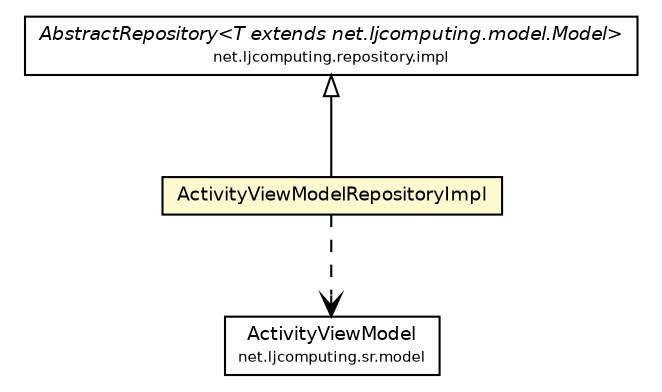 #!/usr/local/bin/dot
#
# Class diagram 
# Generated by UMLGraph version R5_6 (http://www.umlgraph.org/)
#

digraph G {
	edge [fontname="Helvetica",fontsize=10,labelfontname="Helvetica",labelfontsize=10];
	node [fontname="Helvetica",fontsize=10,shape=plaintext];
	nodesep=0.25;
	ranksep=0.5;
	// net.ljcomputing.sr.repository.impl.ActivityViewModelRepositoryImpl
	c62 [label=<<table title="net.ljcomputing.sr.repository.impl.ActivityViewModelRepositoryImpl" border="0" cellborder="1" cellspacing="0" cellpadding="2" port="p" bgcolor="lemonChiffon" href="./ActivityViewModelRepositoryImpl.html">
		<tr><td><table border="0" cellspacing="0" cellpadding="1">
<tr><td align="center" balign="center"> ActivityViewModelRepositoryImpl </td></tr>
		</table></td></tr>
		</table>>, URL="./ActivityViewModelRepositoryImpl.html", fontname="Helvetica", fontcolor="black", fontsize=9.0];
	//net.ljcomputing.sr.repository.impl.ActivityViewModelRepositoryImpl extends net.ljcomputing.repository.impl.AbstractRepository<net.ljcomputing.sr.model.ActivityViewModel>
	c66:p -> c62:p [dir=back,arrowtail=empty];
	// net.ljcomputing.sr.repository.impl.ActivityViewModelRepositoryImpl DEPEND net.ljcomputing.sr.model.ActivityViewModel
	c62:p -> c69:p [taillabel="", label="", headlabel="", fontname="Helvetica", fontcolor="black", fontsize=10.0, color="black", arrowhead=open, style=dashed];
	// net.ljcomputing.repository.impl.AbstractRepository<T extends net.ljcomputing.model.Model>
	c66 [label=<<table title="net.ljcomputing.repository.impl.AbstractRepository" border="0" cellborder="1" cellspacing="0" cellpadding="2" port="p" href="http://java.sun.com/j2se/1.4.2/docs/api/net/ljcomputing/repository/impl/AbstractRepository.html">
		<tr><td><table border="0" cellspacing="0" cellpadding="1">
<tr><td align="center" balign="center"><font face="Helvetica-Oblique"> AbstractRepository&lt;T extends net.ljcomputing.model.Model&gt; </font></td></tr>
<tr><td align="center" balign="center"><font point-size="7.0"> net.ljcomputing.repository.impl </font></td></tr>
		</table></td></tr>
		</table>>, URL="http://java.sun.com/j2se/1.4.2/docs/api/net/ljcomputing/repository/impl/AbstractRepository.html", fontname="Helvetica", fontcolor="black", fontsize=9.0];
	// net.ljcomputing.sr.model.ActivityViewModel
	c69 [label=<<table title="net.ljcomputing.sr.model.ActivityViewModel" border="0" cellborder="1" cellspacing="0" cellpadding="2" port="p" href="http://java.sun.com/j2se/1.4.2/docs/api/net/ljcomputing/sr/model/ActivityViewModel.html">
		<tr><td><table border="0" cellspacing="0" cellpadding="1">
<tr><td align="center" balign="center"> ActivityViewModel </td></tr>
<tr><td align="center" balign="center"><font point-size="7.0"> net.ljcomputing.sr.model </font></td></tr>
		</table></td></tr>
		</table>>, URL="http://java.sun.com/j2se/1.4.2/docs/api/net/ljcomputing/sr/model/ActivityViewModel.html", fontname="Helvetica", fontcolor="black", fontsize=9.0];
}

